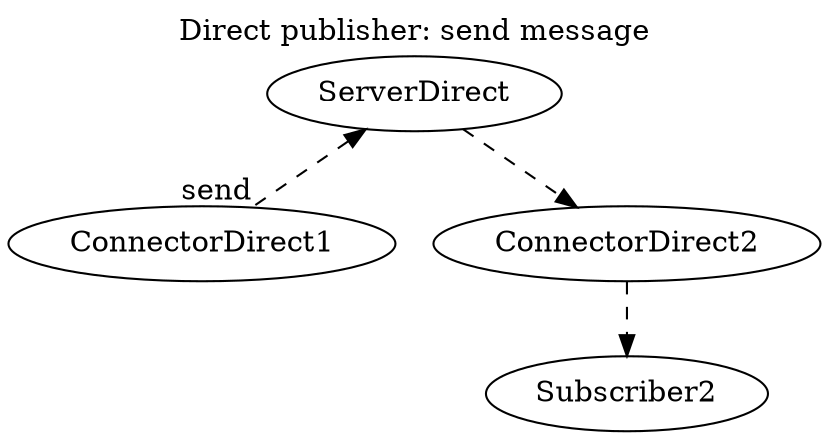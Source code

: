 digraph Publisher
{
  labelloc="t";
  label="Direct publisher: send message";
  ServerDirect -> ConnectorDirect1 [dir=back,style="dashed",headlabel="send"];
  ServerDirect -> ConnectorDirect2 [style="dashed"];
  ConnectorDirect2 -> Subscriber2 [style="dashed"];
}
